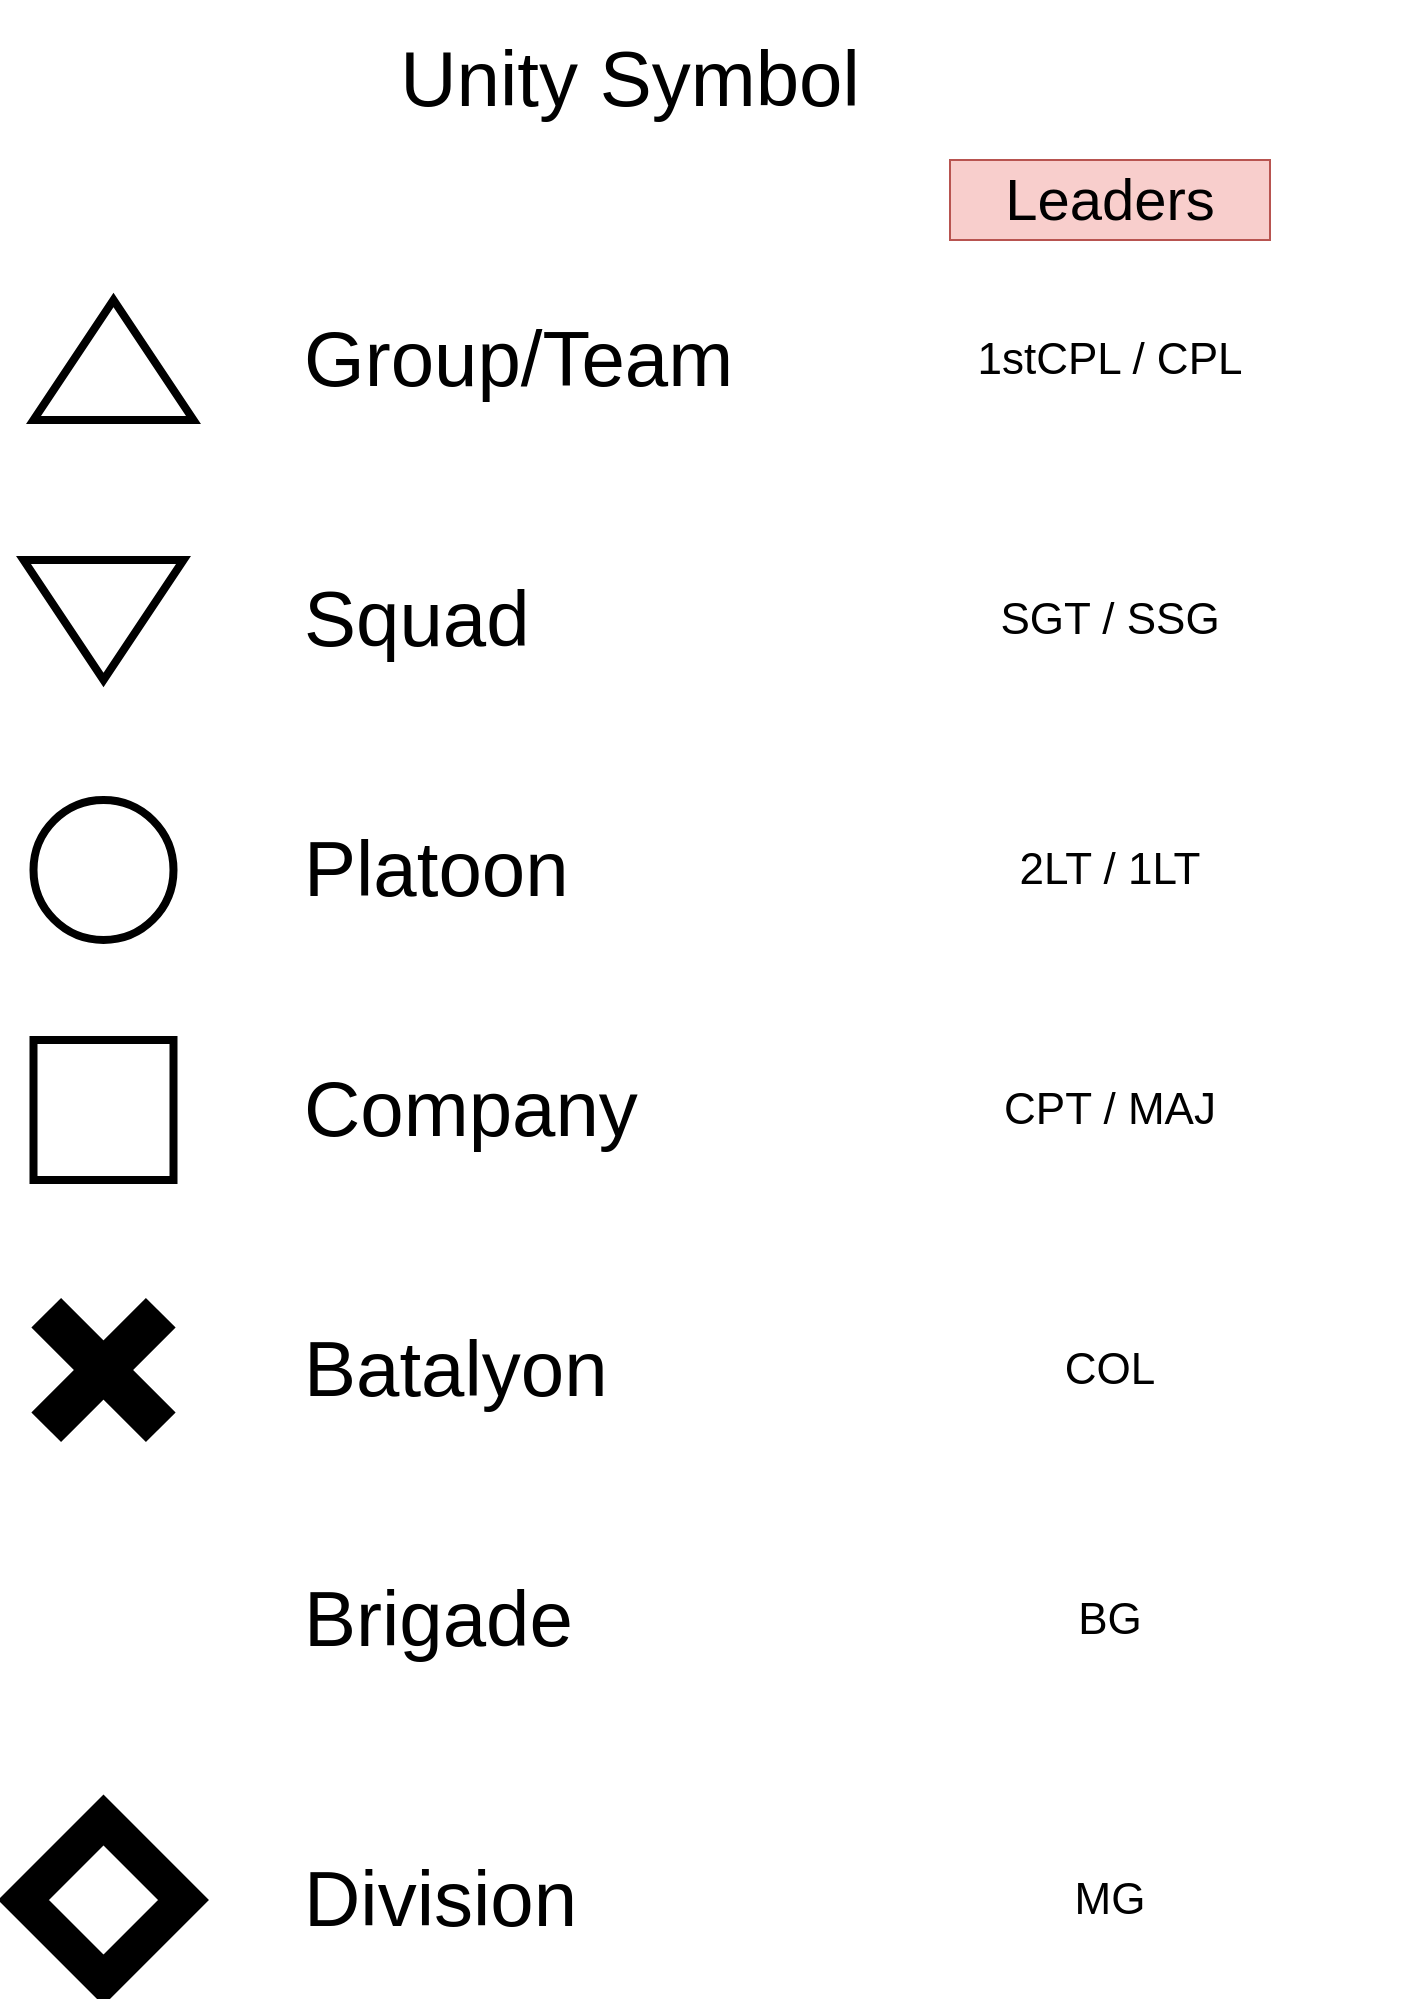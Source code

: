 <mxfile version="14.6.13" type="device"><diagram id="jJarggIUz6Y66CsbUW9i" name="Page-1"><mxGraphModel dx="588" dy="348" grid="1" gridSize="10" guides="1" tooltips="1" connect="1" arrows="1" fold="1" page="1" pageScale="1" pageWidth="850" pageHeight="1100" math="0" shadow="0"><root><mxCell id="0"/><mxCell id="1" parent="0"/><mxCell id="T3k8OEskii_s5wLr8jcT-1" value="" style="triangle;whiteSpace=wrap;html=1;rotation=-90;fillColor=#FFFFFF;strokeWidth=4;" parent="1" vertex="1"><mxGeometry x="136.75" y="180" width="60" height="80" as="geometry"/></mxCell><mxCell id="T3k8OEskii_s5wLr8jcT-2" value="" style="triangle;whiteSpace=wrap;html=1;rotation=90;strokeWidth=4;fillColor=#FFFFFF;" parent="1" vertex="1"><mxGeometry x="131.75" y="310" width="60" height="80" as="geometry"/></mxCell><mxCell id="T3k8OEskii_s5wLr8jcT-3" value="" style="ellipse;whiteSpace=wrap;html=1;aspect=fixed;strokeWidth=4;fillColor=none;" parent="1" vertex="1"><mxGeometry x="126.75" y="440" width="70" height="70" as="geometry"/></mxCell><mxCell id="T3k8OEskii_s5wLr8jcT-4" value="" style="whiteSpace=wrap;html=1;aspect=fixed;fillColor=none;strokeWidth=4;" parent="1" vertex="1"><mxGeometry x="126.75" y="560" width="70" height="70" as="geometry"/></mxCell><mxCell id="T3k8OEskii_s5wLr8jcT-5" value="" style="shape=image;verticalLabelPosition=bottom;labelBackgroundColor=#ffffff;verticalAlign=top;aspect=fixed;imageAspect=0;image=https://upload.wikimedia.org/wikipedia/commons/b/bf/A_Black_Star.png;strokeWidth=6;" parent="1" vertex="1"><mxGeometry x="110" y="805" width="103.5" height="90" as="geometry"/></mxCell><mxCell id="T3k8OEskii_s5wLr8jcT-6" value="" style="rounded=0;whiteSpace=wrap;html=1;fillColor=#000000;rotation=-45;" parent="1" vertex="1"><mxGeometry x="121.75" y="715" width="80" height="20" as="geometry"/></mxCell><mxCell id="T3k8OEskii_s5wLr8jcT-7" value="" style="rounded=0;whiteSpace=wrap;html=1;fillColor=#000000;rotation=45;" parent="1" vertex="1"><mxGeometry x="121.75" y="715" width="80" height="20" as="geometry"/></mxCell><mxCell id="T3k8OEskii_s5wLr8jcT-10" value="" style="rhombus;whiteSpace=wrap;html=1;fillColor=none;strokeWidth=18;" parent="1" vertex="1"><mxGeometry x="121.75" y="950" width="80" height="80" as="geometry"/></mxCell><mxCell id="T3k8OEskii_s5wLr8jcT-12" value="&lt;font style=&quot;font-size: 39px&quot;&gt;Unity Symbol&lt;/font&gt;" style="text;html=1;strokeColor=none;fillColor=none;align=center;verticalAlign=middle;whiteSpace=wrap;rounded=0;" parent="1" vertex="1"><mxGeometry x="225" y="40" width="400" height="80" as="geometry"/></mxCell><mxCell id="T3k8OEskii_s5wLr8jcT-13" value="&lt;span style=&quot;font-size: 39px&quot;&gt;Group/Team&lt;/span&gt;" style="text;html=1;strokeColor=none;fillColor=none;align=left;verticalAlign=middle;whiteSpace=wrap;rounded=0;" parent="1" vertex="1"><mxGeometry x="260" y="180" width="260" height="80" as="geometry"/></mxCell><mxCell id="T3k8OEskii_s5wLr8jcT-14" value="&lt;span style=&quot;font-size: 39px&quot;&gt;Squad&lt;/span&gt;" style="text;html=1;strokeColor=none;fillColor=none;align=left;verticalAlign=middle;whiteSpace=wrap;rounded=0;" parent="1" vertex="1"><mxGeometry x="260" y="310" width="260" height="80" as="geometry"/></mxCell><mxCell id="T3k8OEskii_s5wLr8jcT-15" value="&lt;span style=&quot;font-size: 39px&quot;&gt;Platoon&lt;/span&gt;" style="text;html=1;strokeColor=none;fillColor=none;align=left;verticalAlign=middle;whiteSpace=wrap;rounded=0;" parent="1" vertex="1"><mxGeometry x="260" y="435" width="260" height="80" as="geometry"/></mxCell><mxCell id="T3k8OEskii_s5wLr8jcT-16" value="&lt;span style=&quot;font-size: 39px&quot;&gt;Company&lt;/span&gt;" style="text;html=1;strokeColor=none;fillColor=none;align=left;verticalAlign=middle;whiteSpace=wrap;rounded=0;" parent="1" vertex="1"><mxGeometry x="260" y="555" width="260" height="80" as="geometry"/></mxCell><mxCell id="T3k8OEskii_s5wLr8jcT-17" value="&lt;span style=&quot;font-size: 39px&quot;&gt;Batalyon&lt;/span&gt;" style="text;html=1;strokeColor=none;fillColor=none;align=left;verticalAlign=middle;whiteSpace=wrap;rounded=0;" parent="1" vertex="1"><mxGeometry x="260" y="685" width="260" height="80" as="geometry"/></mxCell><mxCell id="T3k8OEskii_s5wLr8jcT-18" value="&lt;span style=&quot;font-size: 39px&quot;&gt;Division&lt;/span&gt;" style="text;html=1;strokeColor=none;fillColor=none;align=left;verticalAlign=middle;whiteSpace=wrap;rounded=0;" parent="1" vertex="1"><mxGeometry x="260" y="950" width="260" height="80" as="geometry"/></mxCell><mxCell id="T3k8OEskii_s5wLr8jcT-19" value="&lt;span style=&quot;font-size: 39px&quot;&gt;Brigade&lt;/span&gt;" style="text;html=1;strokeColor=none;fillColor=none;align=left;verticalAlign=middle;whiteSpace=wrap;rounded=0;" parent="1" vertex="1"><mxGeometry x="260" y="810" width="260" height="80" as="geometry"/></mxCell><mxCell id="T3k8OEskii_s5wLr8jcT-20" value="&lt;font style=&quot;font-size: 29px&quot;&gt;Leaders&lt;/font&gt;" style="text;html=1;strokeColor=#b85450;fillColor=#f8cecc;align=center;verticalAlign=middle;whiteSpace=wrap;rounded=0;" parent="1" vertex="1"><mxGeometry x="585" y="120" width="160" height="40" as="geometry"/></mxCell><mxCell id="T3k8OEskii_s5wLr8jcT-21" value="&lt;span style=&quot;font-size: 22px&quot;&gt;1stCPL / CPL&lt;/span&gt;&lt;span style=&quot;color: rgba(0 , 0 , 0 , 0) ; font-family: monospace ; font-size: 0px&quot;&gt;%3CmxGraphModel%3E%3Croot%3E%3CmxCell%20id%3D%220%22%2F%3E%3CmxCell%20id%3D%221%22%20parent%3D%220%22%2F%3E%3CmxCell%20id%3D%222%22%20value%3D%22%26lt%3Bfont%20style%3D%26quot%3Bfont-size%3A%2039px%26quot%3B%26gt%3BUnity%20Symbol%26lt%3B%2Ffont%26gt%3B%22%20style%3D%22text%3Bhtml%3D1%3BstrokeColor%3Dnone%3BfillColor%3Dnone%3Balign%3Dcenter%3BverticalAlign%3Dmiddle%3BwhiteSpace%3Dwrap%3Brounded%3D0%3B%22%20vertex%3D%221%22%20parent%3D%221%22%3E%3CmxGeometry%20x%3D%22225%22%20y%3D%2240%22%20width%3D%22400%22%20height%3D%2280%22%20as%3D%22geometry%22%2F%3E%3C%2FmxCell%3E%3C%2Froot%3E%3C%2FmxGraphModel%3E&lt;/span&gt;" style="text;html=1;strokeColor=none;fillColor=none;align=center;verticalAlign=middle;whiteSpace=wrap;rounded=0;" parent="1" vertex="1"><mxGeometry x="520" y="200" width="290" height="40" as="geometry"/></mxCell><mxCell id="T3k8OEskii_s5wLr8jcT-22" value="&lt;span style=&quot;font-size: 22px&quot;&gt;SGT / SSG&lt;/span&gt;" style="text;html=1;strokeColor=none;fillColor=none;align=center;verticalAlign=middle;whiteSpace=wrap;rounded=0;" parent="1" vertex="1"><mxGeometry x="520" y="330" width="290" height="40" as="geometry"/></mxCell><mxCell id="T3k8OEskii_s5wLr8jcT-23" value="&lt;span style=&quot;font-size: 22px&quot;&gt;2LT / 1LT&lt;/span&gt;" style="text;html=1;strokeColor=none;fillColor=none;align=center;verticalAlign=middle;whiteSpace=wrap;rounded=0;" parent="1" vertex="1"><mxGeometry x="520" y="455" width="290" height="40" as="geometry"/></mxCell><mxCell id="T3k8OEskii_s5wLr8jcT-24" value="&lt;span style=&quot;font-size: 22px&quot;&gt;CPT / MAJ&lt;/span&gt;" style="text;html=1;strokeColor=none;fillColor=none;align=center;verticalAlign=middle;whiteSpace=wrap;rounded=0;" parent="1" vertex="1"><mxGeometry x="520" y="575" width="290" height="40" as="geometry"/></mxCell><mxCell id="T3k8OEskii_s5wLr8jcT-25" value="&lt;span style=&quot;font-size: 22px&quot;&gt;COL&lt;/span&gt;" style="text;html=1;strokeColor=none;fillColor=none;align=center;verticalAlign=middle;whiteSpace=wrap;rounded=0;" parent="1" vertex="1"><mxGeometry x="520" y="705" width="290" height="40" as="geometry"/></mxCell><mxCell id="T3k8OEskii_s5wLr8jcT-26" value="&lt;span style=&quot;font-size: 22px&quot;&gt;BG&lt;/span&gt;" style="text;html=1;strokeColor=none;fillColor=none;align=center;verticalAlign=middle;whiteSpace=wrap;rounded=0;" parent="1" vertex="1"><mxGeometry x="520" y="830" width="290" height="40" as="geometry"/></mxCell><mxCell id="T3k8OEskii_s5wLr8jcT-27" value="&lt;span style=&quot;font-size: 22px&quot;&gt;MG&lt;/span&gt;" style="text;html=1;strokeColor=none;fillColor=none;align=center;verticalAlign=middle;whiteSpace=wrap;rounded=0;" parent="1" vertex="1"><mxGeometry x="520" y="970" width="290" height="40" as="geometry"/></mxCell></root></mxGraphModel></diagram></mxfile>